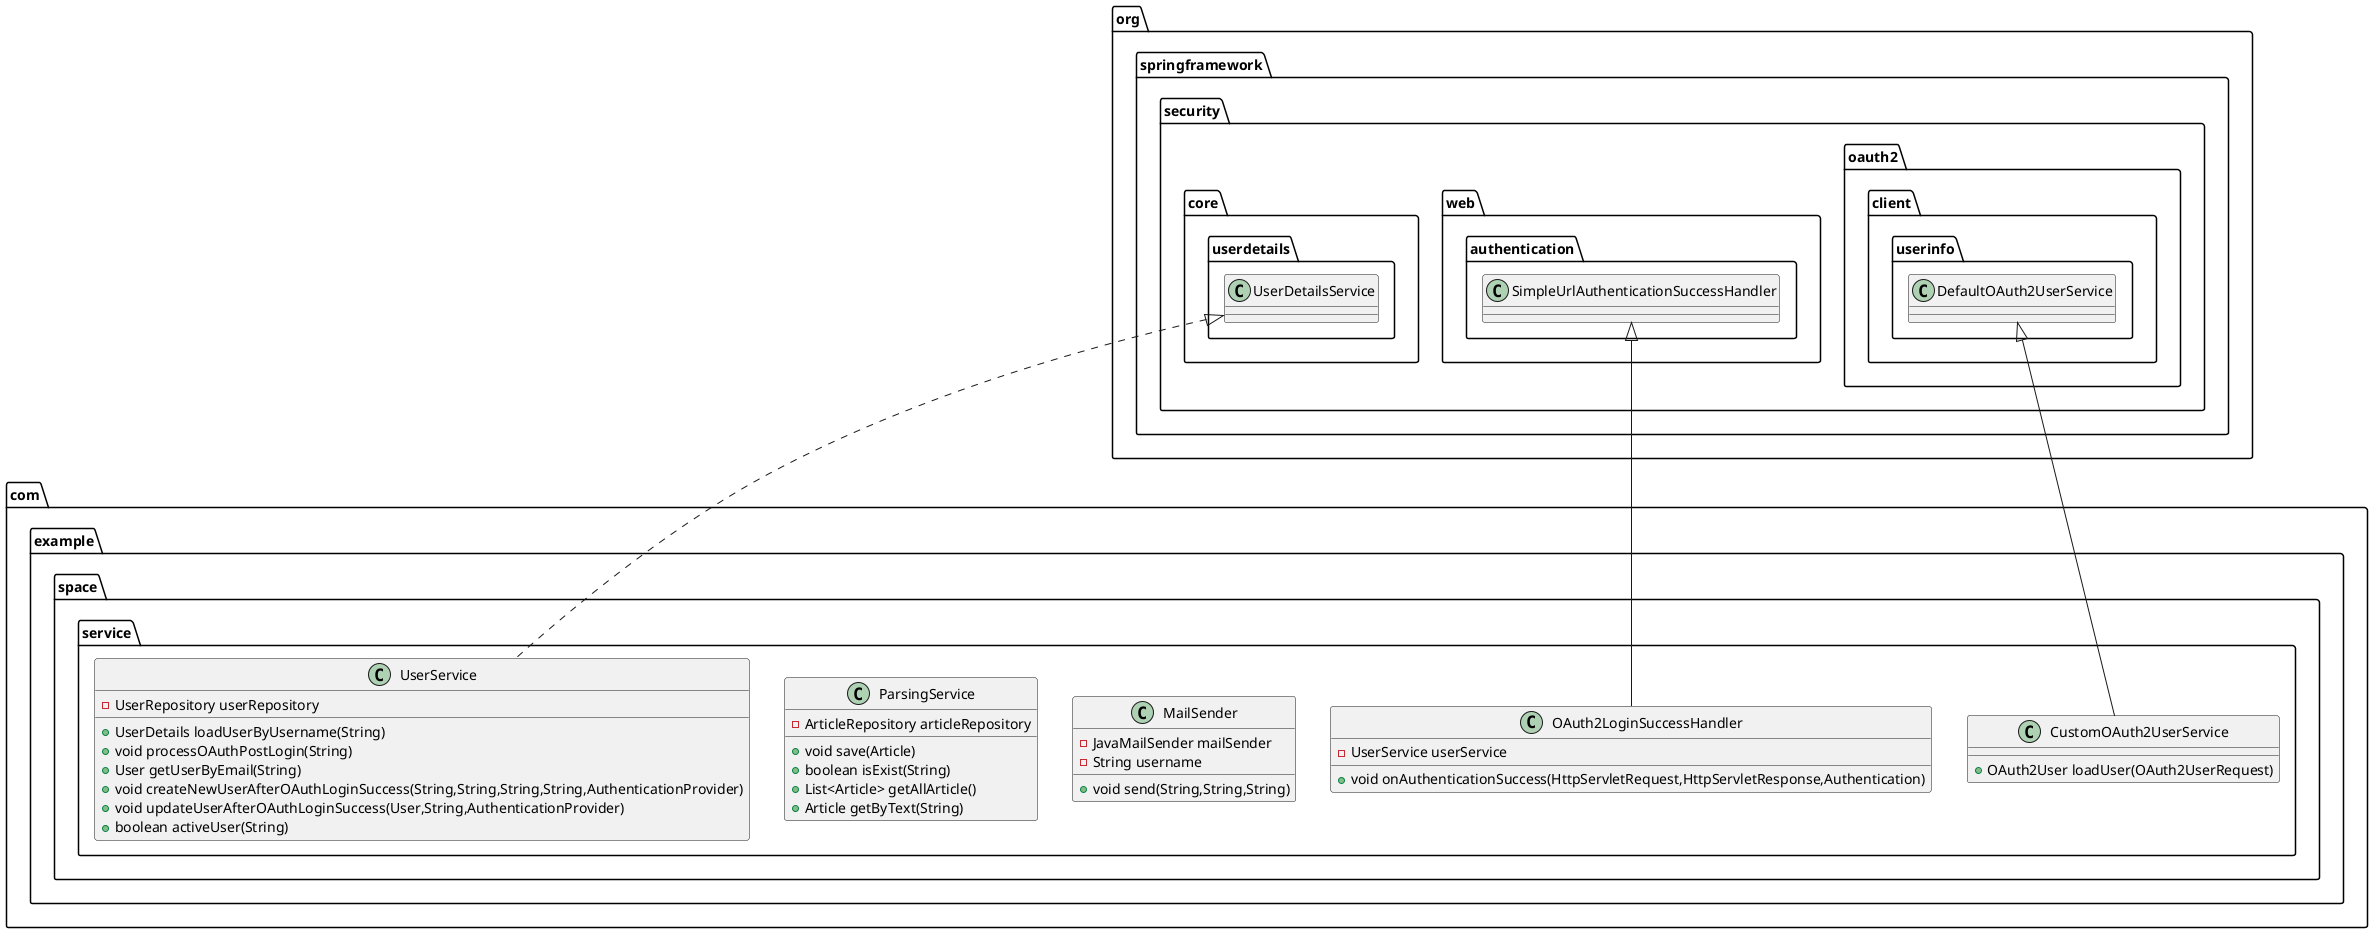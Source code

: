 @startuml
class com.example.space.service.CustomOAuth2UserService {
+ OAuth2User loadUser(OAuth2UserRequest)
}
class com.example.space.service.OAuth2LoginSuccessHandler {
- UserService userService
+ void onAuthenticationSuccess(HttpServletRequest,HttpServletResponse,Authentication)
}
class com.example.space.service.MailSender {
- JavaMailSender mailSender
- String username
+ void send(String,String,String)
}
class com.example.space.service.ParsingService {
- ArticleRepository articleRepository
+ void save(Article)
+ boolean isExist(String)
+ List<Article> getAllArticle()
+ Article getByText(String)
}
class com.example.space.service.UserService {
- UserRepository userRepository
+ UserDetails loadUserByUsername(String)
+ void processOAuthPostLogin(String)
+ User getUserByEmail(String)
+ void createNewUserAfterOAuthLoginSuccess(String,String,String,String,AuthenticationProvider)
+ void updateUserAfterOAuthLoginSuccess(User,String,AuthenticationProvider)
+ boolean activeUser(String)
}


org.springframework.security.oauth2.client.userinfo.DefaultOAuth2UserService <|-- com.example.space.service.CustomOAuth2UserService
org.springframework.security.web.authentication.SimpleUrlAuthenticationSuccessHandler <|-- com.example.space.service.OAuth2LoginSuccessHandler
org.springframework.security.core.userdetails.UserDetailsService <|.. com.example.space.service.UserService
@enduml